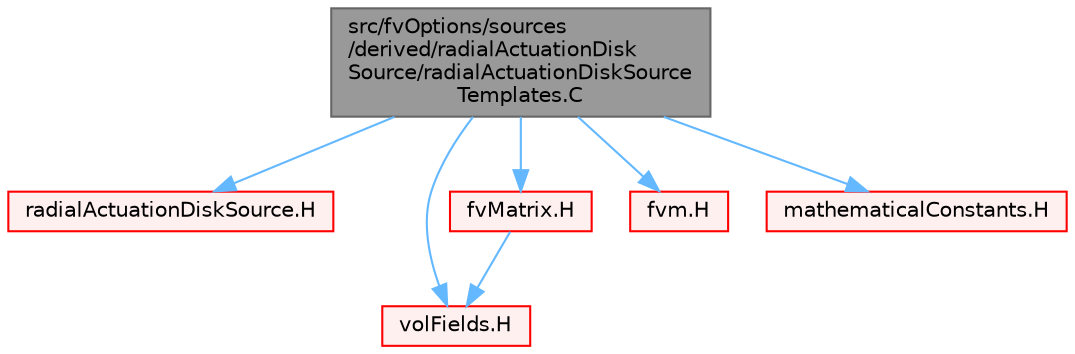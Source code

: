 digraph "src/fvOptions/sources/derived/radialActuationDiskSource/radialActuationDiskSourceTemplates.C"
{
 // LATEX_PDF_SIZE
  bgcolor="transparent";
  edge [fontname=Helvetica,fontsize=10,labelfontname=Helvetica,labelfontsize=10];
  node [fontname=Helvetica,fontsize=10,shape=box,height=0.2,width=0.4];
  Node1 [id="Node000001",label="src/fvOptions/sources\l/derived/radialActuationDisk\lSource/radialActuationDiskSource\lTemplates.C",height=0.2,width=0.4,color="gray40", fillcolor="grey60", style="filled", fontcolor="black",tooltip=" "];
  Node1 -> Node2 [id="edge1_Node000001_Node000002",color="steelblue1",style="solid",tooltip=" "];
  Node2 [id="Node000002",label="radialActuationDiskSource.H",height=0.2,width=0.4,color="red", fillcolor="#FFF0F0", style="filled",URL="$radialActuationDiskSource_8H.html",tooltip=" "];
  Node1 -> Node382 [id="edge2_Node000001_Node000382",color="steelblue1",style="solid",tooltip=" "];
  Node382 [id="Node000382",label="volFields.H",height=0.2,width=0.4,color="red", fillcolor="#FFF0F0", style="filled",URL="$volFields_8H.html",tooltip=" "];
  Node1 -> Node419 [id="edge3_Node000001_Node000419",color="steelblue1",style="solid",tooltip=" "];
  Node419 [id="Node000419",label="fvMatrix.H",height=0.2,width=0.4,color="red", fillcolor="#FFF0F0", style="filled",URL="$fvMatrix_8H.html",tooltip=" "];
  Node419 -> Node382 [id="edge4_Node000419_Node000382",color="steelblue1",style="solid",tooltip=" "];
  Node1 -> Node433 [id="edge5_Node000001_Node000433",color="steelblue1",style="solid",tooltip=" "];
  Node433 [id="Node000433",label="fvm.H",height=0.2,width=0.4,color="red", fillcolor="#FFF0F0", style="filled",URL="$fvm_8H.html",tooltip=" "];
  Node1 -> Node442 [id="edge6_Node000001_Node000442",color="steelblue1",style="solid",tooltip=" "];
  Node442 [id="Node000442",label="mathematicalConstants.H",height=0.2,width=0.4,color="red", fillcolor="#FFF0F0", style="filled",URL="$mathematicalConstants_8H.html",tooltip=" "];
}
